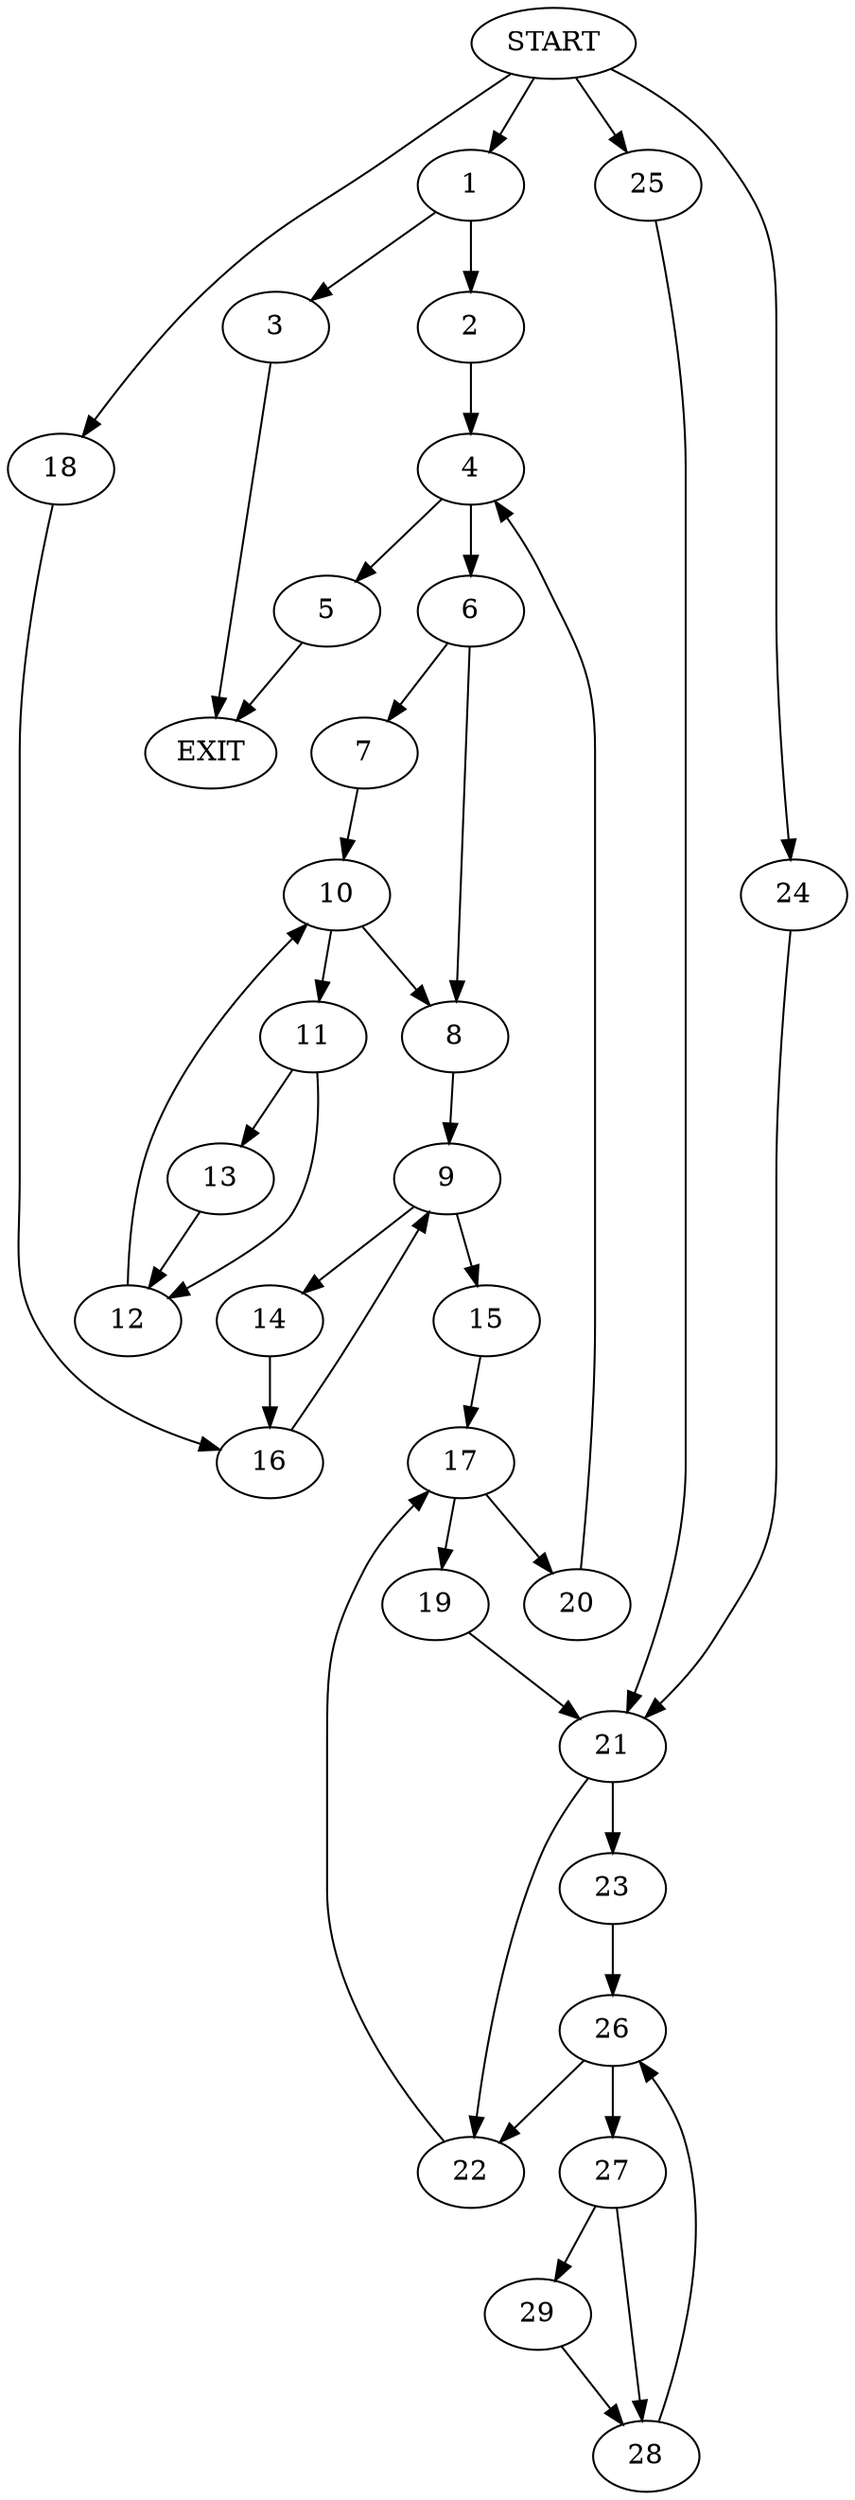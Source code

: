 digraph {
0 [label="START"]
30 [label="EXIT"]
0 -> 1
1 -> 2
1 -> 3
2 -> 4
3 -> 30
4 -> 5
4 -> 6
5 -> 30
6 -> 7
6 -> 8
8 -> 9
7 -> 10
10 -> 11
10 -> 8
11 -> 12
11 -> 13
12 -> 10
13 -> 12
9 -> 14
9 -> 15
14 -> 16
15 -> 17
16 -> 9
0 -> 18
18 -> 16
17 -> 19
17 -> 20
20 -> 4
19 -> 21
21 -> 22
21 -> 23
0 -> 24
24 -> 21
0 -> 25
25 -> 21
22 -> 17
23 -> 26
26 -> 22
26 -> 27
27 -> 28
27 -> 29
28 -> 26
29 -> 28
}

